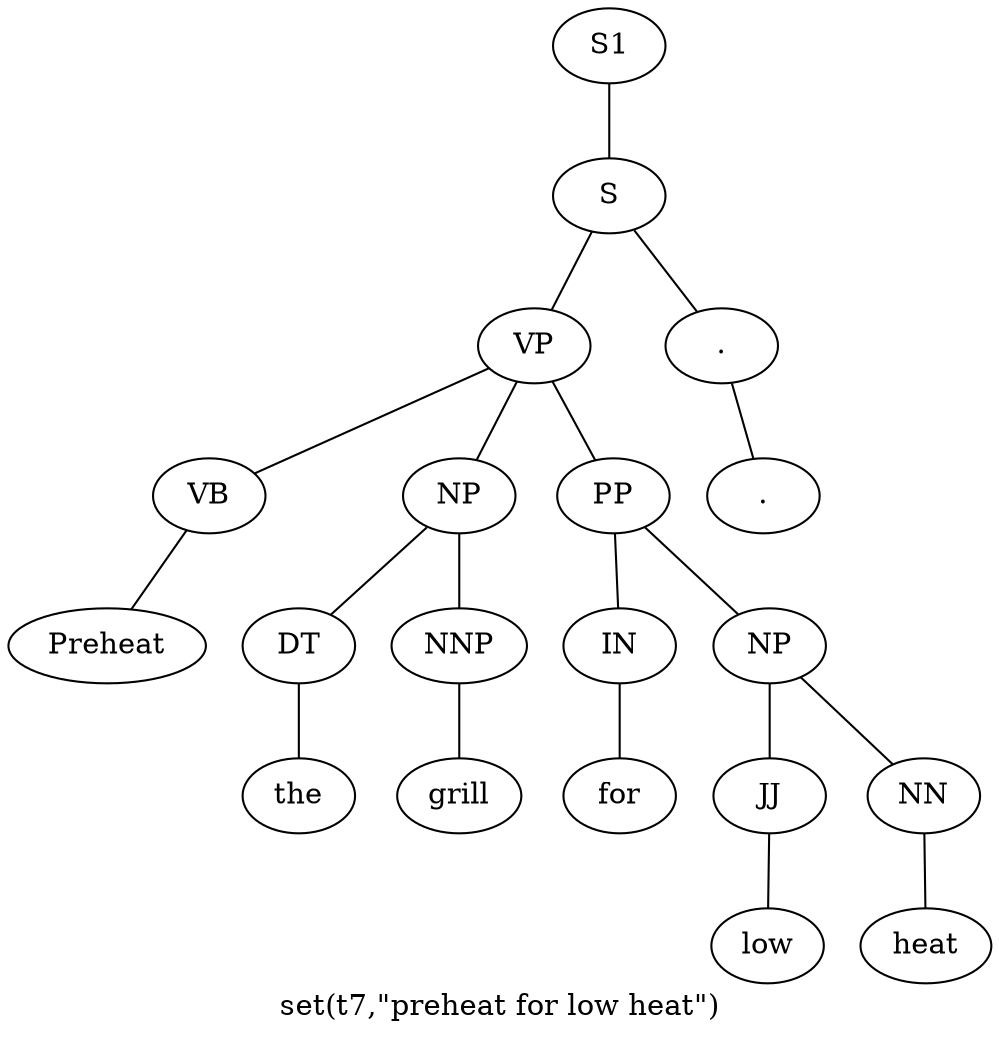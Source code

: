 graph SyntaxGraph {
	label = "set(t7,\"preheat for low heat\")";
	Node0 [label="S1"];
	Node1 [label="S"];
	Node2 [label="VP"];
	Node3 [label="VB"];
	Node4 [label="Preheat"];
	Node5 [label="NP"];
	Node6 [label="DT"];
	Node7 [label="the"];
	Node8 [label="NNP"];
	Node9 [label="grill"];
	Node10 [label="PP"];
	Node11 [label="IN"];
	Node12 [label="for"];
	Node13 [label="NP"];
	Node14 [label="JJ"];
	Node15 [label="low"];
	Node16 [label="NN"];
	Node17 [label="heat"];
	Node18 [label="."];
	Node19 [label="."];

	Node0 -- Node1;
	Node1 -- Node2;
	Node1 -- Node18;
	Node2 -- Node3;
	Node2 -- Node5;
	Node2 -- Node10;
	Node3 -- Node4;
	Node5 -- Node6;
	Node5 -- Node8;
	Node6 -- Node7;
	Node8 -- Node9;
	Node10 -- Node11;
	Node10 -- Node13;
	Node11 -- Node12;
	Node13 -- Node14;
	Node13 -- Node16;
	Node14 -- Node15;
	Node16 -- Node17;
	Node18 -- Node19;
}